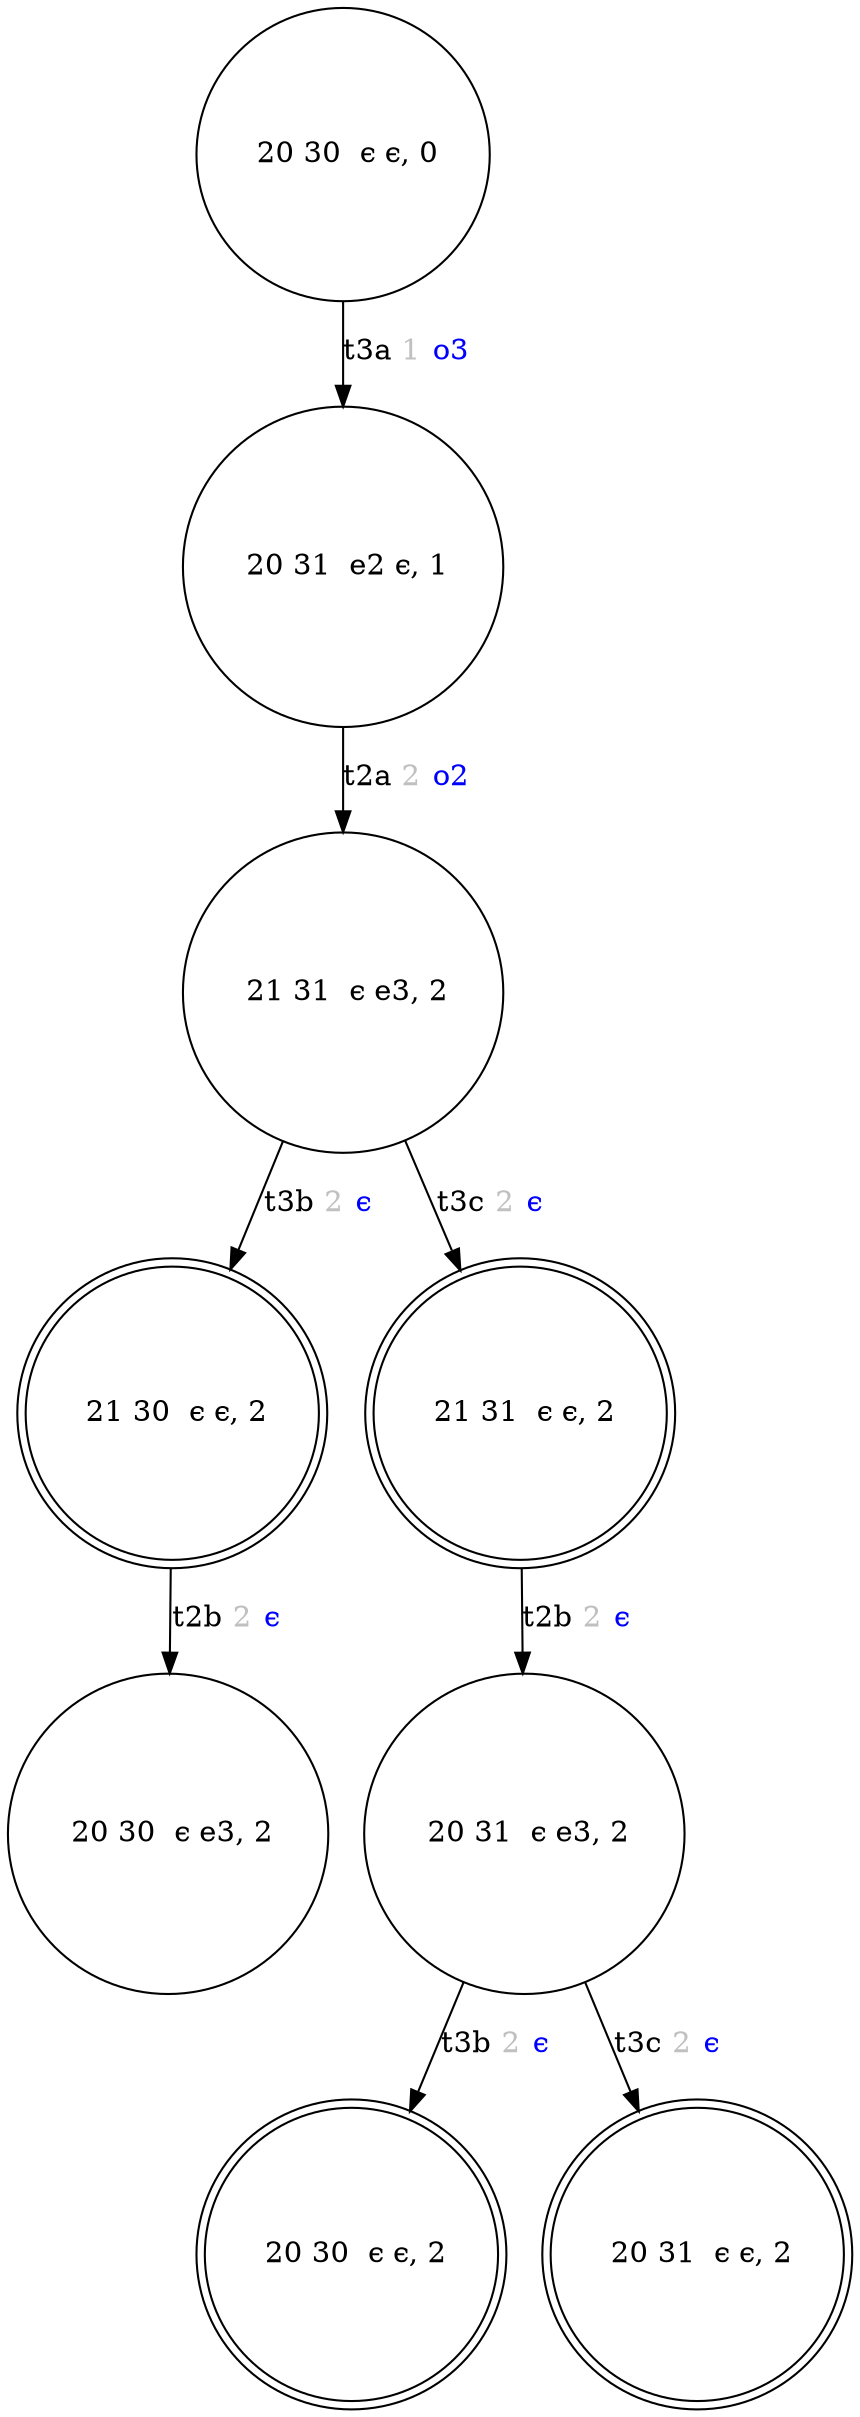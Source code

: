 digraph test_OS_state {
	" 20 30  ϵ ϵ, 0" [shape=circle]
	" 20 31  e2 ϵ, 1" [shape=circle]
	" 21 31  ϵ e3, 2" [shape=circle]
	" 21 30  ϵ ϵ, 2" [shape=doublecircle]
	" 20 30  ϵ e3, 2" [shape=circle]
	" 21 31  ϵ ϵ, 2" [shape=doublecircle]
	" 20 31  ϵ e3, 2" [shape=circle]
	" 20 30  ϵ ϵ, 2" [shape=doublecircle]
	" 20 31  ϵ ϵ, 2" [shape=doublecircle]
	" 20 30  ϵ ϵ, 0" -> " 20 31  e2 ϵ, 1" [label=<t3a <FONT COLOR="grey">1</FONT> <FONT COLOR="blue">o3</FONT>>]
	" 20 31  e2 ϵ, 1" -> " 21 31  ϵ e3, 2" [label=<t2a <FONT COLOR="grey">2</FONT> <FONT COLOR="blue">o2</FONT>>]
	" 21 31  ϵ e3, 2" -> " 21 30  ϵ ϵ, 2" [label=<t3b <FONT COLOR="grey">2</FONT> <FONT COLOR="blue">ϵ</FONT>>]
	" 21 30  ϵ ϵ, 2" -> " 20 30  ϵ e3, 2" [label=<t2b <FONT COLOR="grey">2</FONT> <FONT COLOR="blue">ϵ</FONT>>]
	" 21 31  ϵ e3, 2" -> " 21 31  ϵ ϵ, 2" [label=<t3c <FONT COLOR="grey">2</FONT> <FONT COLOR="blue">ϵ</FONT>>]
	" 21 31  ϵ ϵ, 2" -> " 20 31  ϵ e3, 2" [label=<t2b <FONT COLOR="grey">2</FONT> <FONT COLOR="blue">ϵ</FONT>>]
	" 20 31  ϵ e3, 2" -> " 20 30  ϵ ϵ, 2" [label=<t3b <FONT COLOR="grey">2</FONT> <FONT COLOR="blue">ϵ</FONT>>]
	" 20 31  ϵ e3, 2" -> " 20 31  ϵ ϵ, 2" [label=<t3c <FONT COLOR="grey">2</FONT> <FONT COLOR="blue">ϵ</FONT>>]
}
